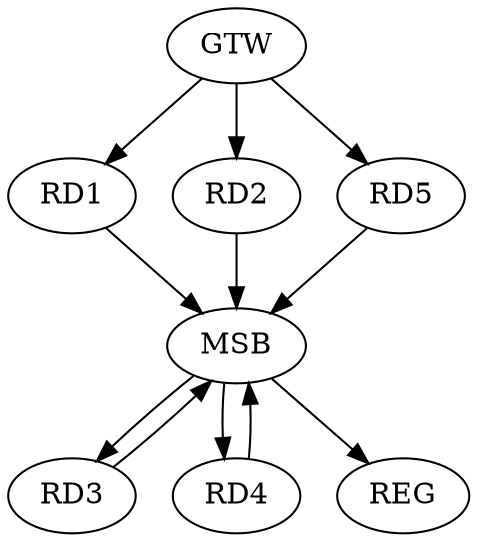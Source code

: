 strict digraph G {
  RD1 [ label="RD1" ];
  RD2 [ label="RD2" ];
  RD3 [ label="RD3" ];
  RD4 [ label="RD4" ];
  RD5 [ label="RD5" ];
  GTW [ label="GTW" ];
  REG [ label="REG" ];
  MSB [ label="MSB" ];
  GTW -> RD1;
  GTW -> RD2;
  GTW -> RD5;
  RD1 -> MSB;
  MSB -> REG;
  RD2 -> MSB;
  MSB -> RD3;
  RD3 -> MSB;
  MSB -> RD4;
  RD4 -> MSB;
  RD5 -> MSB;
}
